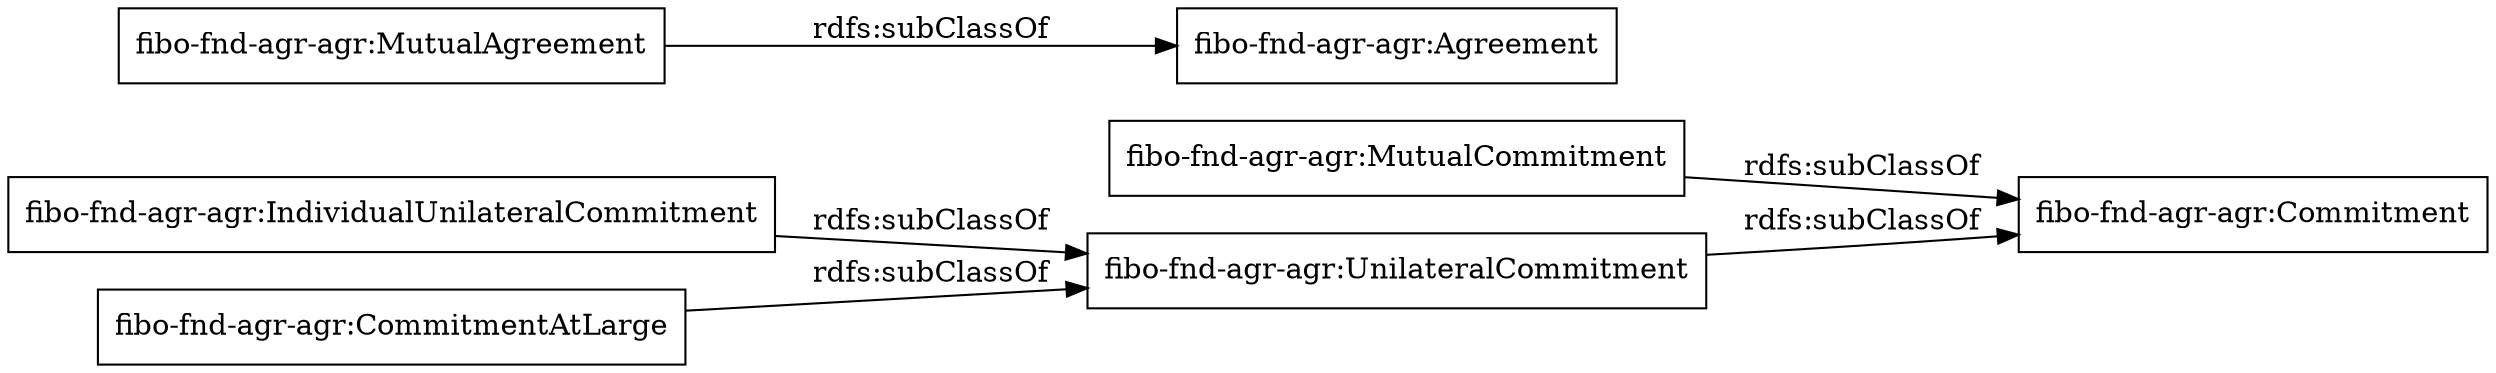 digraph ar2dtool_diagram { 
rankdir=LR;
size="1000"
node [shape = rectangle, color="black"]; "fibo-fnd-agr-agr:UnilateralCommitment" "fibo-fnd-agr-agr:MutualCommitment" "fibo-fnd-agr-agr:MutualAgreement" "fibo-fnd-agr-agr:IndividualUnilateralCommitment" "fibo-fnd-agr-agr:CommitmentAtLarge" "fibo-fnd-agr-agr:Commitment" "fibo-fnd-agr-agr:Agreement" ; /*classes style*/
	"fibo-fnd-agr-agr:MutualCommitment" -> "fibo-fnd-agr-agr:Commitment" [ label = "rdfs:subClassOf" ];
	"fibo-fnd-agr-agr:MutualAgreement" -> "fibo-fnd-agr-agr:Agreement" [ label = "rdfs:subClassOf" ];
	"fibo-fnd-agr-agr:UnilateralCommitment" -> "fibo-fnd-agr-agr:Commitment" [ label = "rdfs:subClassOf" ];
	"fibo-fnd-agr-agr:IndividualUnilateralCommitment" -> "fibo-fnd-agr-agr:UnilateralCommitment" [ label = "rdfs:subClassOf" ];
	"fibo-fnd-agr-agr:CommitmentAtLarge" -> "fibo-fnd-agr-agr:UnilateralCommitment" [ label = "rdfs:subClassOf" ];

}
